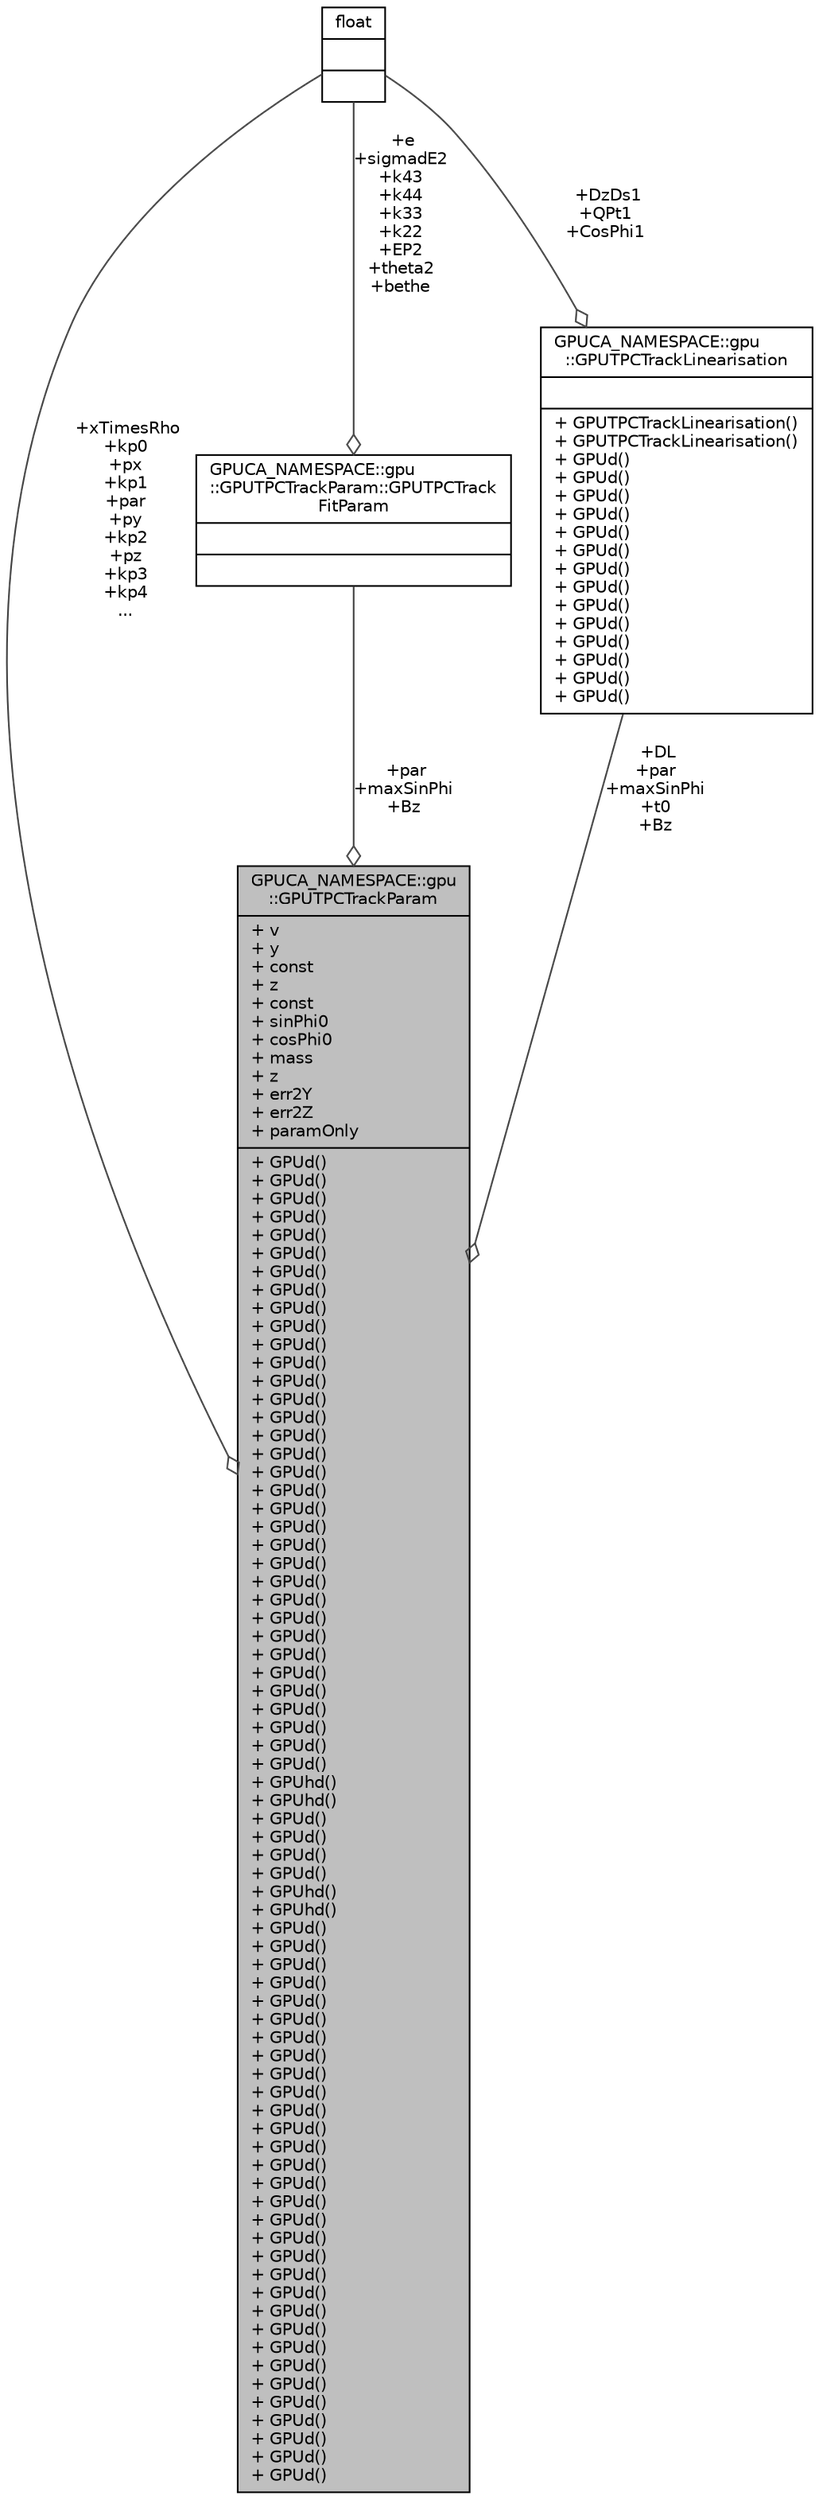 digraph "GPUCA_NAMESPACE::gpu::GPUTPCTrackParam"
{
 // INTERACTIVE_SVG=YES
  bgcolor="transparent";
  edge [fontname="Helvetica",fontsize="10",labelfontname="Helvetica",labelfontsize="10"];
  node [fontname="Helvetica",fontsize="10",shape=record];
  Node1 [label="{GPUCA_NAMESPACE::gpu\l::GPUTPCTrackParam\n|+ v\l+ y\l+ const\l+ z\l+ const\l+ sinPhi0\l+ cosPhi0\l+ mass\l+ z\l+ err2Y\l+ err2Z\l+ paramOnly\l|+ GPUd()\l+ GPUd()\l+ GPUd()\l+ GPUd()\l+ GPUd()\l+ GPUd()\l+ GPUd()\l+ GPUd()\l+ GPUd()\l+ GPUd()\l+ GPUd()\l+ GPUd()\l+ GPUd()\l+ GPUd()\l+ GPUd()\l+ GPUd()\l+ GPUd()\l+ GPUd()\l+ GPUd()\l+ GPUd()\l+ GPUd()\l+ GPUd()\l+ GPUd()\l+ GPUd()\l+ GPUd()\l+ GPUd()\l+ GPUd()\l+ GPUd()\l+ GPUd()\l+ GPUd()\l+ GPUd()\l+ GPUd()\l+ GPUd()\l+ GPUd()\l+ GPUhd()\l+ GPUhd()\l+ GPUd()\l+ GPUd()\l+ GPUd()\l+ GPUd()\l+ GPUhd()\l+ GPUhd()\l+ GPUd()\l+ GPUd()\l+ GPUd()\l+ GPUd()\l+ GPUd()\l+ GPUd()\l+ GPUd()\l+ GPUd()\l+ GPUd()\l+ GPUd()\l+ GPUd()\l+ GPUd()\l+ GPUd()\l+ GPUd()\l+ GPUd()\l+ GPUd()\l+ GPUd()\l+ GPUd()\l+ GPUd()\l+ GPUd()\l+ GPUd()\l+ GPUd()\l+ GPUd()\l+ GPUd()\l+ GPUd()\l+ GPUd()\l+ GPUd()\l+ GPUd()\l+ GPUd()\l+ GPUd()\l+ GPUd()\l}",height=0.2,width=0.4,color="black", fillcolor="grey75", style="filled", fontcolor="black"];
  Node2 -> Node1 [color="grey25",fontsize="10",style="solid",label=" +par\n+maxSinPhi\n+Bz" ,arrowhead="odiamond",fontname="Helvetica"];
  Node2 [label="{GPUCA_NAMESPACE::gpu\l::GPUTPCTrackParam::GPUTPCTrack\lFitParam\n||}",height=0.2,width=0.4,color="black",URL="$de/d26/structGPUCA__NAMESPACE_1_1gpu_1_1GPUTPCTrackParam_1_1GPUTPCTrackFitParam.html"];
  Node3 -> Node2 [color="grey25",fontsize="10",style="solid",label=" +e\n+sigmadE2\n+k43\n+k44\n+k33\n+k22\n+EP2\n+theta2\n+bethe" ,arrowhead="odiamond",fontname="Helvetica"];
  Node3 [label="{float\n||}",height=0.2,width=0.4,color="black",URL="$d4/dc3/classfloat.html"];
  Node3 -> Node1 [color="grey25",fontsize="10",style="solid",label=" +xTimesRho\n+kp0\n+px\n+kp1\n+par\n+py\n+kp2\n+pz\n+kp3\n+kp4\n..." ,arrowhead="odiamond",fontname="Helvetica"];
  Node4 -> Node1 [color="grey25",fontsize="10",style="solid",label=" +DL\n+par\n+maxSinPhi\n+t0\n+Bz" ,arrowhead="odiamond",fontname="Helvetica"];
  Node4 [label="{GPUCA_NAMESPACE::gpu\l::GPUTPCTrackLinearisation\n||+ GPUTPCTrackLinearisation()\l+ GPUTPCTrackLinearisation()\l+ GPUd()\l+ GPUd()\l+ GPUd()\l+ GPUd()\l+ GPUd()\l+ GPUd()\l+ GPUd()\l+ GPUd()\l+ GPUd()\l+ GPUd()\l+ GPUd()\l+ GPUd()\l+ GPUd()\l+ GPUd()\l}",height=0.2,width=0.4,color="black",URL="$df/de6/classGPUCA__NAMESPACE_1_1gpu_1_1GPUTPCTrackLinearisation.html"];
  Node3 -> Node4 [color="grey25",fontsize="10",style="solid",label=" +DzDs1\n+QPt1\n+CosPhi1" ,arrowhead="odiamond",fontname="Helvetica"];
}
